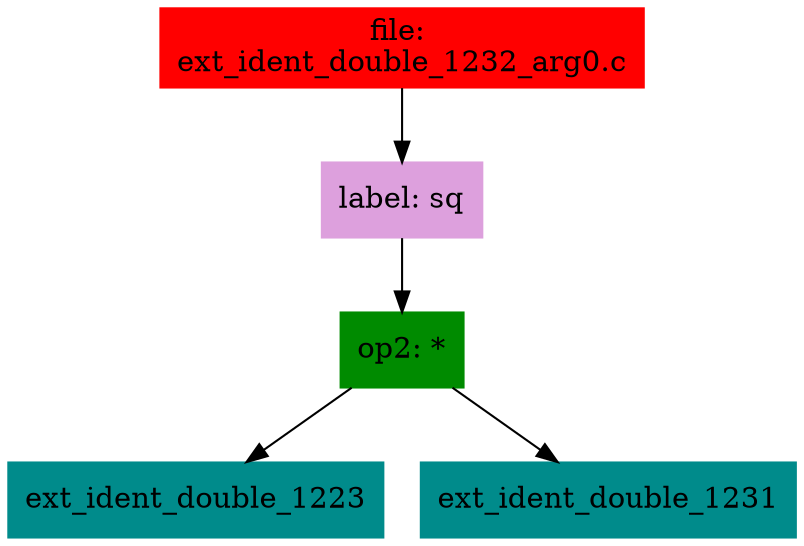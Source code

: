 digraph G {
node [shape=box]

0 [label="file: 
ext_ident_double_1232_arg0.c",color=red, style=filled]
1 [label="label: sq",color=plum, style=filled]
0 -> 1
2 [label="op2: *",color=green4, style=filled]
1 -> 2
3 [label="ext_ident_double_1223",color=cyan4, style=filled]
2 -> 3
293 [label="ext_ident_double_1231",color=cyan4, style=filled]
2 -> 293


}

